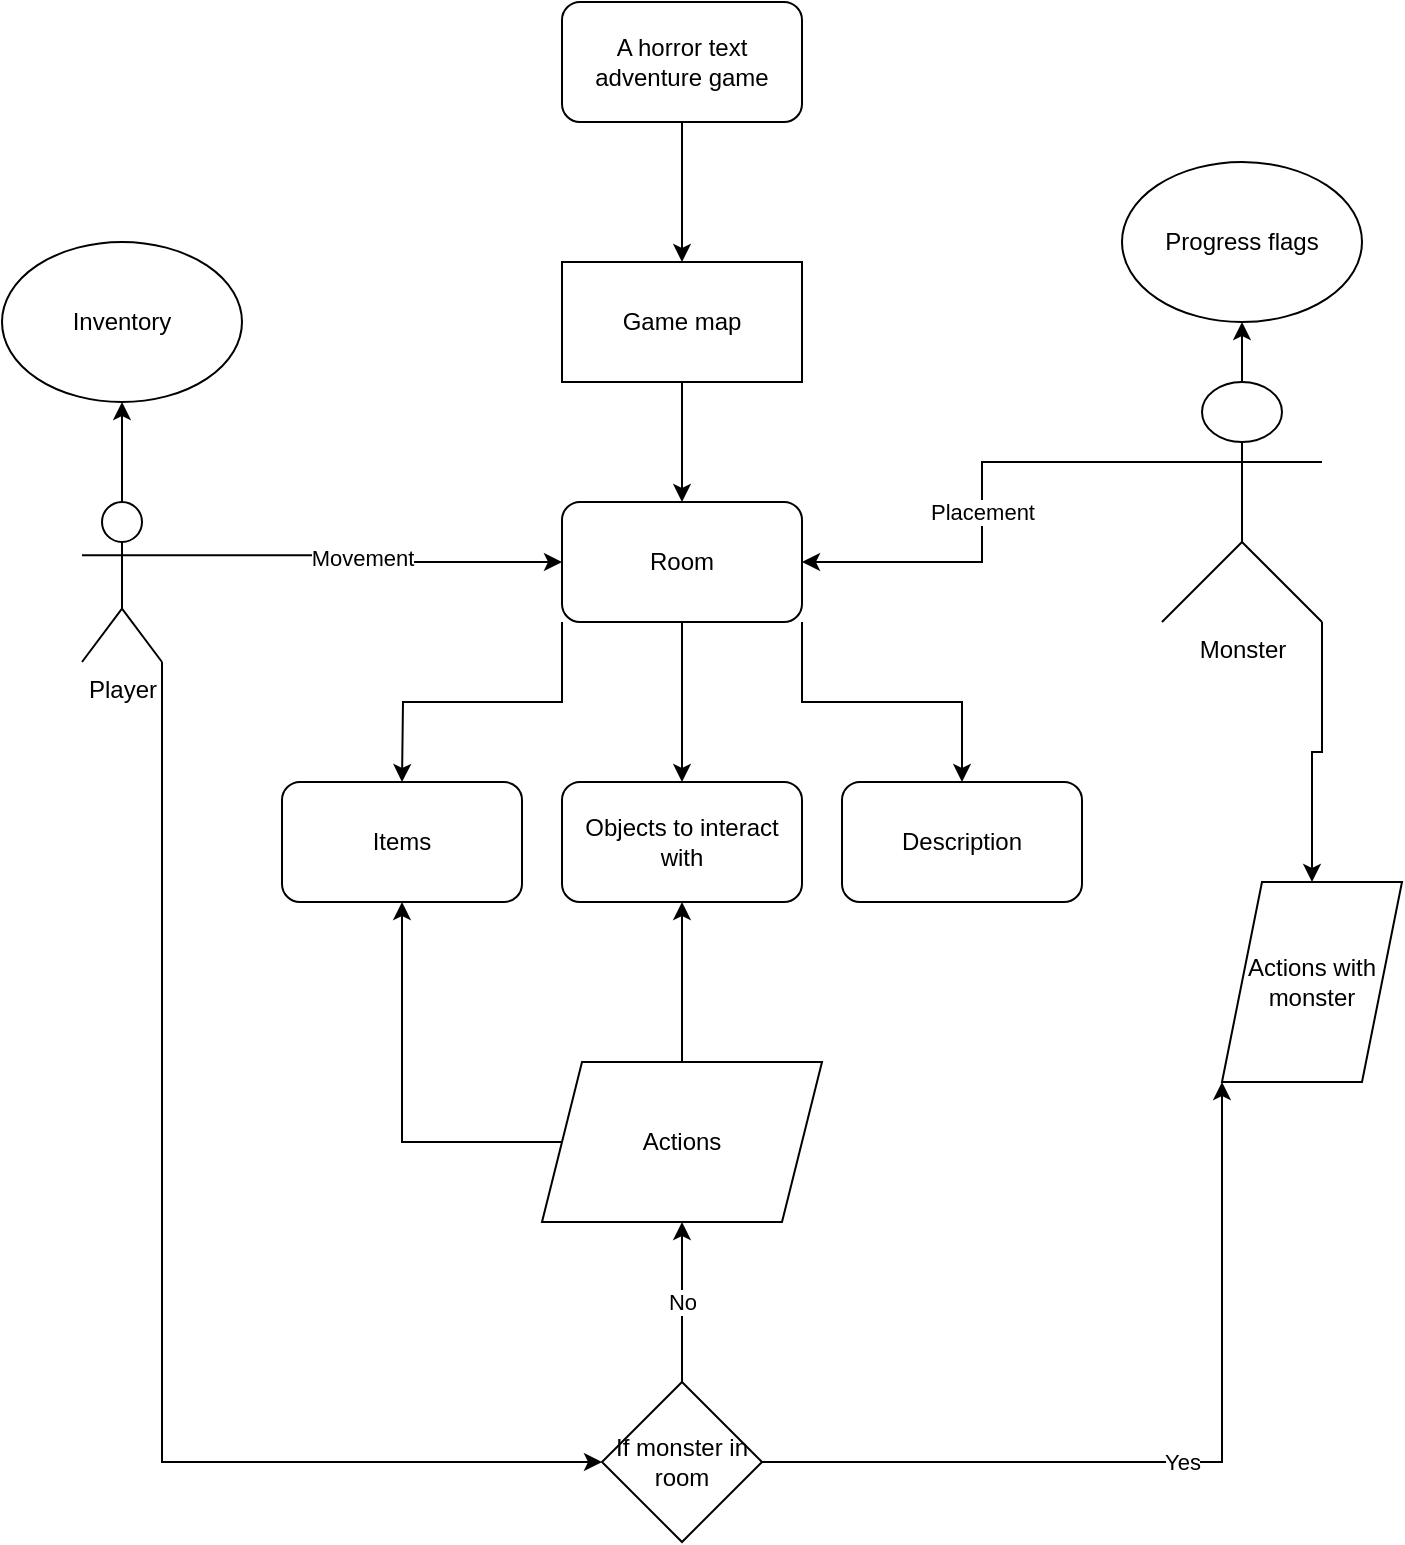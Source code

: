 <mxfile version="24.7.6">
  <diagram id="C5RBs43oDa-KdzZeNtuy" name="Page-1">
    <mxGraphModel dx="1050" dy="530" grid="1" gridSize="10" guides="1" tooltips="1" connect="1" arrows="1" fold="1" page="1" pageScale="1" pageWidth="827" pageHeight="1169" math="0" shadow="0">
      <root>
        <mxCell id="WIyWlLk6GJQsqaUBKTNV-0" />
        <mxCell id="WIyWlLk6GJQsqaUBKTNV-1" parent="WIyWlLk6GJQsqaUBKTNV-0" />
        <mxCell id="FlcV_cBEQ6A05c78GiSv-1" style="edgeStyle=orthogonalEdgeStyle;rounded=0;orthogonalLoop=1;jettySize=auto;html=1;" edge="1" parent="WIyWlLk6GJQsqaUBKTNV-1" source="FlcV_cBEQ6A05c78GiSv-0">
          <mxGeometry relative="1" as="geometry">
            <mxPoint x="380" y="220" as="targetPoint" />
          </mxGeometry>
        </mxCell>
        <mxCell id="FlcV_cBEQ6A05c78GiSv-0" value="A horror text adventure game" style="rounded=1;whiteSpace=wrap;html=1;" vertex="1" parent="WIyWlLk6GJQsqaUBKTNV-1">
          <mxGeometry x="320" y="90" width="120" height="60" as="geometry" />
        </mxCell>
        <mxCell id="FlcV_cBEQ6A05c78GiSv-7" style="edgeStyle=orthogonalEdgeStyle;rounded=0;orthogonalLoop=1;jettySize=auto;html=1;exitX=0.5;exitY=1;exitDx=0;exitDy=0;entryX=0.5;entryY=0;entryDx=0;entryDy=0;" edge="1" parent="WIyWlLk6GJQsqaUBKTNV-1" source="FlcV_cBEQ6A05c78GiSv-3" target="FlcV_cBEQ6A05c78GiSv-6">
          <mxGeometry relative="1" as="geometry" />
        </mxCell>
        <mxCell id="FlcV_cBEQ6A05c78GiSv-3" value="Game map" style="rounded=0;whiteSpace=wrap;html=1;" vertex="1" parent="WIyWlLk6GJQsqaUBKTNV-1">
          <mxGeometry x="320" y="220" width="120" height="60" as="geometry" />
        </mxCell>
        <mxCell id="FlcV_cBEQ6A05c78GiSv-8" style="edgeStyle=orthogonalEdgeStyle;rounded=0;orthogonalLoop=1;jettySize=auto;html=1;exitX=0;exitY=1;exitDx=0;exitDy=0;" edge="1" parent="WIyWlLk6GJQsqaUBKTNV-1" source="FlcV_cBEQ6A05c78GiSv-6">
          <mxGeometry relative="1" as="geometry">
            <mxPoint x="240" y="480" as="targetPoint" />
          </mxGeometry>
        </mxCell>
        <mxCell id="FlcV_cBEQ6A05c78GiSv-11" style="edgeStyle=orthogonalEdgeStyle;rounded=0;orthogonalLoop=1;jettySize=auto;html=1;exitX=0.5;exitY=1;exitDx=0;exitDy=0;" edge="1" parent="WIyWlLk6GJQsqaUBKTNV-1" source="FlcV_cBEQ6A05c78GiSv-6" target="FlcV_cBEQ6A05c78GiSv-10">
          <mxGeometry relative="1" as="geometry" />
        </mxCell>
        <mxCell id="FlcV_cBEQ6A05c78GiSv-13" style="edgeStyle=orthogonalEdgeStyle;rounded=0;orthogonalLoop=1;jettySize=auto;html=1;exitX=1;exitY=1;exitDx=0;exitDy=0;entryX=0.5;entryY=0;entryDx=0;entryDy=0;" edge="1" parent="WIyWlLk6GJQsqaUBKTNV-1" source="FlcV_cBEQ6A05c78GiSv-6" target="FlcV_cBEQ6A05c78GiSv-12">
          <mxGeometry relative="1" as="geometry" />
        </mxCell>
        <mxCell id="FlcV_cBEQ6A05c78GiSv-6" value="Room" style="rounded=1;whiteSpace=wrap;html=1;" vertex="1" parent="WIyWlLk6GJQsqaUBKTNV-1">
          <mxGeometry x="320" y="340" width="120" height="60" as="geometry" />
        </mxCell>
        <mxCell id="FlcV_cBEQ6A05c78GiSv-9" value="Items" style="rounded=1;whiteSpace=wrap;html=1;" vertex="1" parent="WIyWlLk6GJQsqaUBKTNV-1">
          <mxGeometry x="180" y="480" width="120" height="60" as="geometry" />
        </mxCell>
        <mxCell id="FlcV_cBEQ6A05c78GiSv-10" value="Objects to interact with" style="rounded=1;whiteSpace=wrap;html=1;" vertex="1" parent="WIyWlLk6GJQsqaUBKTNV-1">
          <mxGeometry x="320" y="480" width="120" height="60" as="geometry" />
        </mxCell>
        <mxCell id="FlcV_cBEQ6A05c78GiSv-12" value="Description" style="rounded=1;whiteSpace=wrap;html=1;" vertex="1" parent="WIyWlLk6GJQsqaUBKTNV-1">
          <mxGeometry x="460" y="480" width="120" height="60" as="geometry" />
        </mxCell>
        <mxCell id="FlcV_cBEQ6A05c78GiSv-16" value="Movement" style="edgeStyle=orthogonalEdgeStyle;rounded=0;orthogonalLoop=1;jettySize=auto;html=1;exitX=1;exitY=0.333;exitDx=0;exitDy=0;exitPerimeter=0;entryX=0;entryY=0.5;entryDx=0;entryDy=0;" edge="1" parent="WIyWlLk6GJQsqaUBKTNV-1" source="FlcV_cBEQ6A05c78GiSv-14" target="FlcV_cBEQ6A05c78GiSv-6">
          <mxGeometry relative="1" as="geometry" />
        </mxCell>
        <mxCell id="FlcV_cBEQ6A05c78GiSv-40" style="edgeStyle=orthogonalEdgeStyle;rounded=0;orthogonalLoop=1;jettySize=auto;html=1;exitX=0.5;exitY=0;exitDx=0;exitDy=0;exitPerimeter=0;entryX=0.5;entryY=1;entryDx=0;entryDy=0;" edge="1" parent="WIyWlLk6GJQsqaUBKTNV-1" source="FlcV_cBEQ6A05c78GiSv-14" target="FlcV_cBEQ6A05c78GiSv-39">
          <mxGeometry relative="1" as="geometry" />
        </mxCell>
        <mxCell id="FlcV_cBEQ6A05c78GiSv-44" style="edgeStyle=orthogonalEdgeStyle;rounded=0;orthogonalLoop=1;jettySize=auto;html=1;exitX=1;exitY=1;exitDx=0;exitDy=0;exitPerimeter=0;entryX=0;entryY=0.5;entryDx=0;entryDy=0;" edge="1" parent="WIyWlLk6GJQsqaUBKTNV-1" source="FlcV_cBEQ6A05c78GiSv-14" target="FlcV_cBEQ6A05c78GiSv-30">
          <mxGeometry relative="1" as="geometry" />
        </mxCell>
        <mxCell id="FlcV_cBEQ6A05c78GiSv-14" value="Player" style="shape=umlActor;verticalLabelPosition=bottom;verticalAlign=top;html=1;outlineConnect=0;" vertex="1" parent="WIyWlLk6GJQsqaUBKTNV-1">
          <mxGeometry x="80" y="340" width="40" height="80" as="geometry" />
        </mxCell>
        <mxCell id="FlcV_cBEQ6A05c78GiSv-47" style="edgeStyle=orthogonalEdgeStyle;rounded=0;orthogonalLoop=1;jettySize=auto;html=1;entryX=0.5;entryY=1;entryDx=0;entryDy=0;" edge="1" parent="WIyWlLk6GJQsqaUBKTNV-1" source="FlcV_cBEQ6A05c78GiSv-17" target="FlcV_cBEQ6A05c78GiSv-9">
          <mxGeometry relative="1" as="geometry" />
        </mxCell>
        <mxCell id="FlcV_cBEQ6A05c78GiSv-48" style="edgeStyle=orthogonalEdgeStyle;rounded=0;orthogonalLoop=1;jettySize=auto;html=1;entryX=0.5;entryY=1;entryDx=0;entryDy=0;" edge="1" parent="WIyWlLk6GJQsqaUBKTNV-1" source="FlcV_cBEQ6A05c78GiSv-17" target="FlcV_cBEQ6A05c78GiSv-10">
          <mxGeometry relative="1" as="geometry" />
        </mxCell>
        <mxCell id="FlcV_cBEQ6A05c78GiSv-17" value="Actions" style="whiteSpace=wrap;html=1;shape=parallelogram;perimeter=parallelogramPerimeter;fixedSize=1;size=20;" vertex="1" parent="WIyWlLk6GJQsqaUBKTNV-1">
          <mxGeometry x="310" y="620" width="140" height="80" as="geometry" />
        </mxCell>
        <mxCell id="FlcV_cBEQ6A05c78GiSv-22" value="Placement" style="edgeStyle=orthogonalEdgeStyle;rounded=0;orthogonalLoop=1;jettySize=auto;html=1;exitX=0;exitY=0.333;exitDx=0;exitDy=0;exitPerimeter=0;entryX=1;entryY=0.5;entryDx=0;entryDy=0;" edge="1" parent="WIyWlLk6GJQsqaUBKTNV-1" source="FlcV_cBEQ6A05c78GiSv-21" target="FlcV_cBEQ6A05c78GiSv-6">
          <mxGeometry relative="1" as="geometry">
            <mxPoint x="470" y="350" as="targetPoint" />
          </mxGeometry>
        </mxCell>
        <mxCell id="FlcV_cBEQ6A05c78GiSv-29" style="edgeStyle=orthogonalEdgeStyle;rounded=0;orthogonalLoop=1;jettySize=auto;html=1;exitX=1;exitY=1;exitDx=0;exitDy=0;exitPerimeter=0;" edge="1" parent="WIyWlLk6GJQsqaUBKTNV-1" source="FlcV_cBEQ6A05c78GiSv-21" target="FlcV_cBEQ6A05c78GiSv-25">
          <mxGeometry relative="1" as="geometry" />
        </mxCell>
        <mxCell id="FlcV_cBEQ6A05c78GiSv-42" style="edgeStyle=orthogonalEdgeStyle;rounded=0;orthogonalLoop=1;jettySize=auto;html=1;exitX=0.5;exitY=0;exitDx=0;exitDy=0;exitPerimeter=0;entryX=0.5;entryY=1;entryDx=0;entryDy=0;" edge="1" parent="WIyWlLk6GJQsqaUBKTNV-1" source="FlcV_cBEQ6A05c78GiSv-21" target="FlcV_cBEQ6A05c78GiSv-41">
          <mxGeometry relative="1" as="geometry" />
        </mxCell>
        <mxCell id="FlcV_cBEQ6A05c78GiSv-21" value="Monster" style="shape=umlActor;verticalLabelPosition=bottom;verticalAlign=top;html=1;outlineConnect=0;" vertex="1" parent="WIyWlLk6GJQsqaUBKTNV-1">
          <mxGeometry x="620" y="280" width="80" height="120" as="geometry" />
        </mxCell>
        <mxCell id="FlcV_cBEQ6A05c78GiSv-25" value="Actions with monster" style="whiteSpace=wrap;html=1;shape=parallelogram;perimeter=parallelogramPerimeter;fixedSize=1;" vertex="1" parent="WIyWlLk6GJQsqaUBKTNV-1">
          <mxGeometry x="650" y="530" width="90" height="100" as="geometry" />
        </mxCell>
        <mxCell id="FlcV_cBEQ6A05c78GiSv-32" value="Yes" style="edgeStyle=orthogonalEdgeStyle;rounded=0;orthogonalLoop=1;jettySize=auto;html=1;entryX=0;entryY=1;entryDx=0;entryDy=0;" edge="1" parent="WIyWlLk6GJQsqaUBKTNV-1" source="FlcV_cBEQ6A05c78GiSv-30" target="FlcV_cBEQ6A05c78GiSv-25">
          <mxGeometry relative="1" as="geometry" />
        </mxCell>
        <mxCell id="FlcV_cBEQ6A05c78GiSv-45" value="No" style="edgeStyle=orthogonalEdgeStyle;rounded=0;orthogonalLoop=1;jettySize=auto;html=1;entryX=0.5;entryY=1;entryDx=0;entryDy=0;" edge="1" parent="WIyWlLk6GJQsqaUBKTNV-1" source="FlcV_cBEQ6A05c78GiSv-30" target="FlcV_cBEQ6A05c78GiSv-17">
          <mxGeometry relative="1" as="geometry" />
        </mxCell>
        <mxCell id="FlcV_cBEQ6A05c78GiSv-30" value="If monster in room" style="rhombus;whiteSpace=wrap;html=1;" vertex="1" parent="WIyWlLk6GJQsqaUBKTNV-1">
          <mxGeometry x="340" y="780" width="80" height="80" as="geometry" />
        </mxCell>
        <mxCell id="FlcV_cBEQ6A05c78GiSv-39" value="Inventory" style="ellipse;whiteSpace=wrap;html=1;" vertex="1" parent="WIyWlLk6GJQsqaUBKTNV-1">
          <mxGeometry x="40" y="210" width="120" height="80" as="geometry" />
        </mxCell>
        <mxCell id="FlcV_cBEQ6A05c78GiSv-41" value="Progress flags" style="ellipse;whiteSpace=wrap;html=1;" vertex="1" parent="WIyWlLk6GJQsqaUBKTNV-1">
          <mxGeometry x="600" y="170" width="120" height="80" as="geometry" />
        </mxCell>
      </root>
    </mxGraphModel>
  </diagram>
</mxfile>
